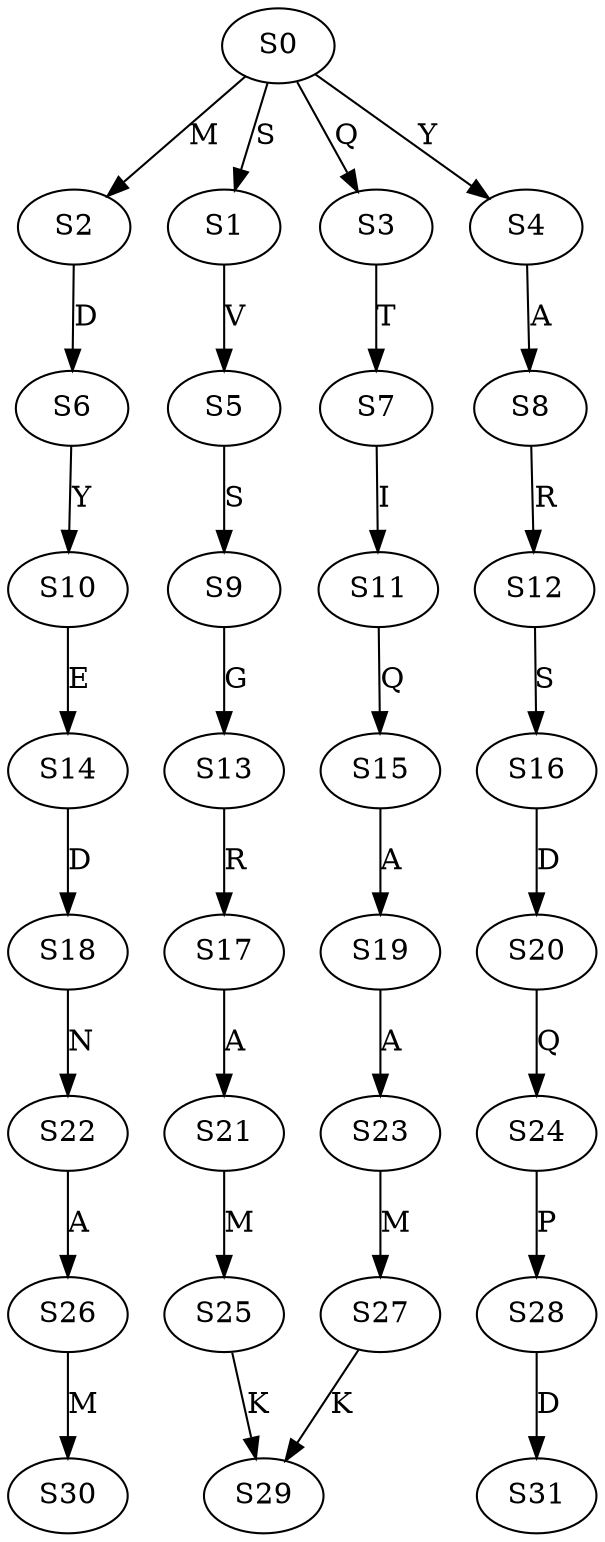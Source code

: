 strict digraph  {
	S0 -> S1 [ label = S ];
	S0 -> S2 [ label = M ];
	S0 -> S3 [ label = Q ];
	S0 -> S4 [ label = Y ];
	S1 -> S5 [ label = V ];
	S2 -> S6 [ label = D ];
	S3 -> S7 [ label = T ];
	S4 -> S8 [ label = A ];
	S5 -> S9 [ label = S ];
	S6 -> S10 [ label = Y ];
	S7 -> S11 [ label = I ];
	S8 -> S12 [ label = R ];
	S9 -> S13 [ label = G ];
	S10 -> S14 [ label = E ];
	S11 -> S15 [ label = Q ];
	S12 -> S16 [ label = S ];
	S13 -> S17 [ label = R ];
	S14 -> S18 [ label = D ];
	S15 -> S19 [ label = A ];
	S16 -> S20 [ label = D ];
	S17 -> S21 [ label = A ];
	S18 -> S22 [ label = N ];
	S19 -> S23 [ label = A ];
	S20 -> S24 [ label = Q ];
	S21 -> S25 [ label = M ];
	S22 -> S26 [ label = A ];
	S23 -> S27 [ label = M ];
	S24 -> S28 [ label = P ];
	S25 -> S29 [ label = K ];
	S26 -> S30 [ label = M ];
	S27 -> S29 [ label = K ];
	S28 -> S31 [ label = D ];
}
